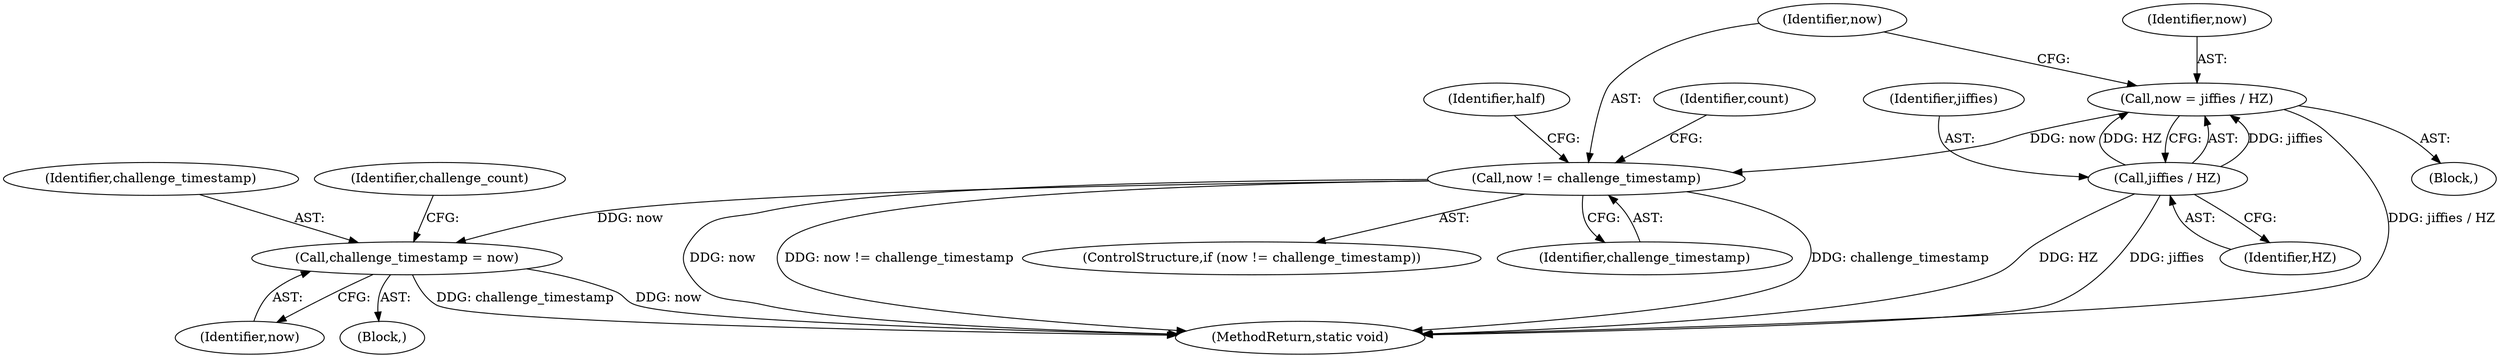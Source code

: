 digraph "0_linux_75ff39ccc1bd5d3c455b6822ab09e533c551f758@integer" {
"1000127" [label="(Call,now = jiffies / HZ)"];
"1000129" [label="(Call,jiffies / HZ)"];
"1000133" [label="(Call,now != challenge_timestamp)"];
"1000145" [label="(Call,challenge_timestamp = now)"];
"1000129" [label="(Call,jiffies / HZ)"];
"1000128" [label="(Identifier,now)"];
"1000146" [label="(Identifier,challenge_timestamp)"];
"1000145" [label="(Call,challenge_timestamp = now)"];
"1000134" [label="(Identifier,now)"];
"1000133" [label="(Call,now != challenge_timestamp)"];
"1000147" [label="(Identifier,now)"];
"1000149" [label="(Identifier,challenge_count)"];
"1000155" [label="(Identifier,count)"];
"1000174" [label="(MethodReturn,static void)"];
"1000131" [label="(Identifier,HZ)"];
"1000139" [label="(Identifier,half)"];
"1000127" [label="(Call,now = jiffies / HZ)"];
"1000136" [label="(Block,)"];
"1000106" [label="(Block,)"];
"1000130" [label="(Identifier,jiffies)"];
"1000132" [label="(ControlStructure,if (now != challenge_timestamp))"];
"1000135" [label="(Identifier,challenge_timestamp)"];
"1000127" -> "1000106"  [label="AST: "];
"1000127" -> "1000129"  [label="CFG: "];
"1000128" -> "1000127"  [label="AST: "];
"1000129" -> "1000127"  [label="AST: "];
"1000134" -> "1000127"  [label="CFG: "];
"1000127" -> "1000174"  [label="DDG: jiffies / HZ"];
"1000129" -> "1000127"  [label="DDG: jiffies"];
"1000129" -> "1000127"  [label="DDG: HZ"];
"1000127" -> "1000133"  [label="DDG: now"];
"1000129" -> "1000131"  [label="CFG: "];
"1000130" -> "1000129"  [label="AST: "];
"1000131" -> "1000129"  [label="AST: "];
"1000129" -> "1000174"  [label="DDG: jiffies"];
"1000129" -> "1000174"  [label="DDG: HZ"];
"1000133" -> "1000132"  [label="AST: "];
"1000133" -> "1000135"  [label="CFG: "];
"1000134" -> "1000133"  [label="AST: "];
"1000135" -> "1000133"  [label="AST: "];
"1000139" -> "1000133"  [label="CFG: "];
"1000155" -> "1000133"  [label="CFG: "];
"1000133" -> "1000174"  [label="DDG: now"];
"1000133" -> "1000174"  [label="DDG: now != challenge_timestamp"];
"1000133" -> "1000174"  [label="DDG: challenge_timestamp"];
"1000133" -> "1000145"  [label="DDG: now"];
"1000145" -> "1000136"  [label="AST: "];
"1000145" -> "1000147"  [label="CFG: "];
"1000146" -> "1000145"  [label="AST: "];
"1000147" -> "1000145"  [label="AST: "];
"1000149" -> "1000145"  [label="CFG: "];
"1000145" -> "1000174"  [label="DDG: challenge_timestamp"];
"1000145" -> "1000174"  [label="DDG: now"];
}
